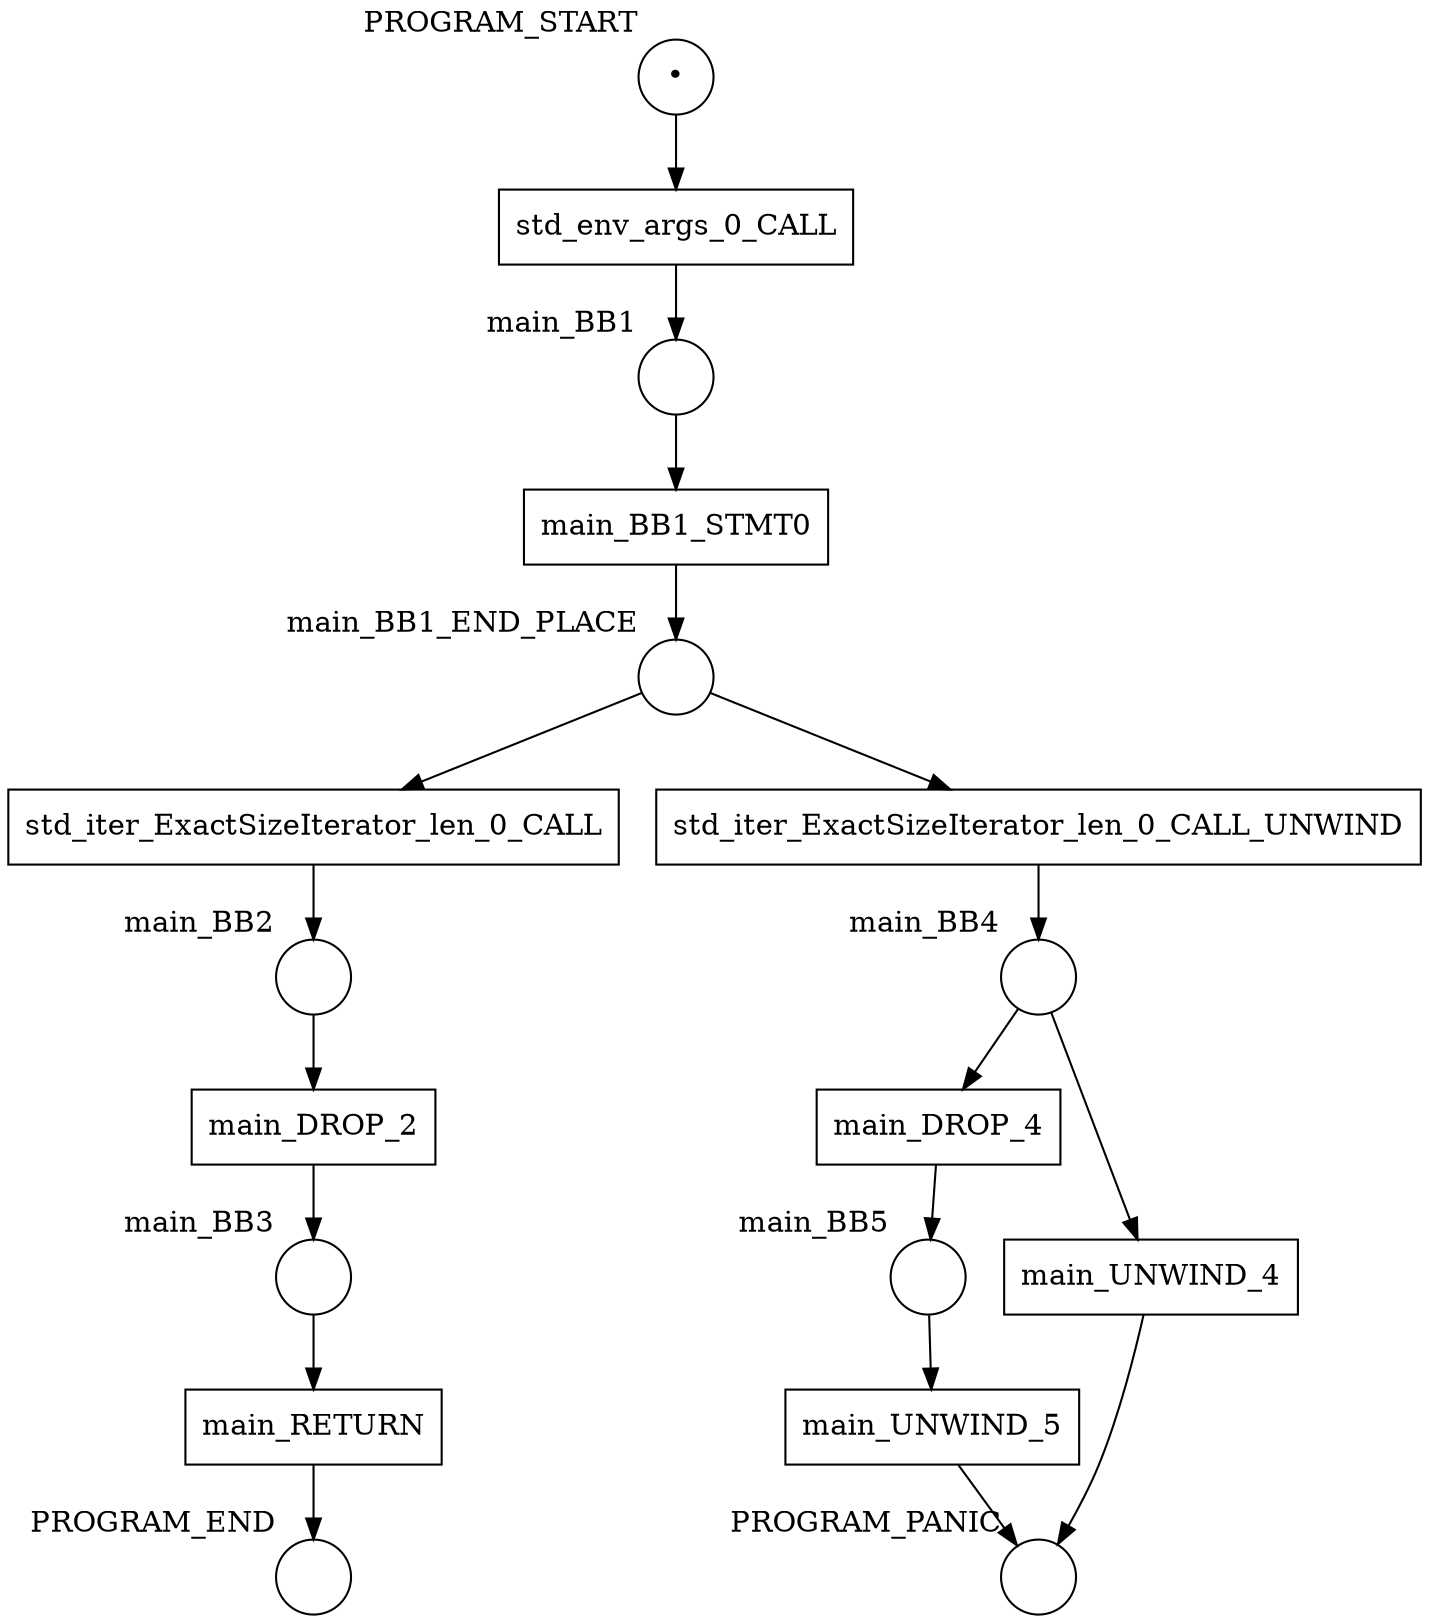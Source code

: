 digraph petrinet {
    PROGRAM_END [shape="circle" xlabel="PROGRAM_END" label=""];
    PROGRAM_PANIC [shape="circle" xlabel="PROGRAM_PANIC" label=""];
    PROGRAM_START [shape="circle" xlabel="PROGRAM_START" label="•"];
    main_BB1 [shape="circle" xlabel="main_BB1" label=""];
    main_BB1_END_PLACE [shape="circle" xlabel="main_BB1_END_PLACE" label=""];
    main_BB2 [shape="circle" xlabel="main_BB2" label=""];
    main_BB3 [shape="circle" xlabel="main_BB3" label=""];
    main_BB4 [shape="circle" xlabel="main_BB4" label=""];
    main_BB5 [shape="circle" xlabel="main_BB5" label=""];
    main_BB1_STMT0 [shape="box" xlabel="" label="main_BB1_STMT0"];
    main_DROP_2 [shape="box" xlabel="" label="main_DROP_2"];
    main_DROP_4 [shape="box" xlabel="" label="main_DROP_4"];
    main_RETURN [shape="box" xlabel="" label="main_RETURN"];
    main_UNWIND_4 [shape="box" xlabel="" label="main_UNWIND_4"];
    main_UNWIND_5 [shape="box" xlabel="" label="main_UNWIND_5"];
    std_env_args_0_CALL [shape="box" xlabel="" label="std_env_args_0_CALL"];
    std_iter_ExactSizeIterator_len_0_CALL [shape="box" xlabel="" label="std_iter_ExactSizeIterator_len_0_CALL"];
    std_iter_ExactSizeIterator_len_0_CALL_UNWIND [shape="box" xlabel="" label="std_iter_ExactSizeIterator_len_0_CALL_UNWIND"];
    PROGRAM_START -> std_env_args_0_CALL;
    main_BB1 -> main_BB1_STMT0;
    main_BB1_END_PLACE -> std_iter_ExactSizeIterator_len_0_CALL;
    main_BB1_END_PLACE -> std_iter_ExactSizeIterator_len_0_CALL_UNWIND;
    main_BB2 -> main_DROP_2;
    main_BB3 -> main_RETURN;
    main_BB4 -> main_DROP_4;
    main_BB4 -> main_UNWIND_4;
    main_BB5 -> main_UNWIND_5;
    main_BB1_STMT0 -> main_BB1_END_PLACE;
    main_DROP_2 -> main_BB3;
    main_DROP_4 -> main_BB5;
    main_RETURN -> PROGRAM_END;
    main_UNWIND_4 -> PROGRAM_PANIC;
    main_UNWIND_5 -> PROGRAM_PANIC;
    std_env_args_0_CALL -> main_BB1;
    std_iter_ExactSizeIterator_len_0_CALL -> main_BB2;
    std_iter_ExactSizeIterator_len_0_CALL_UNWIND -> main_BB4;
}
